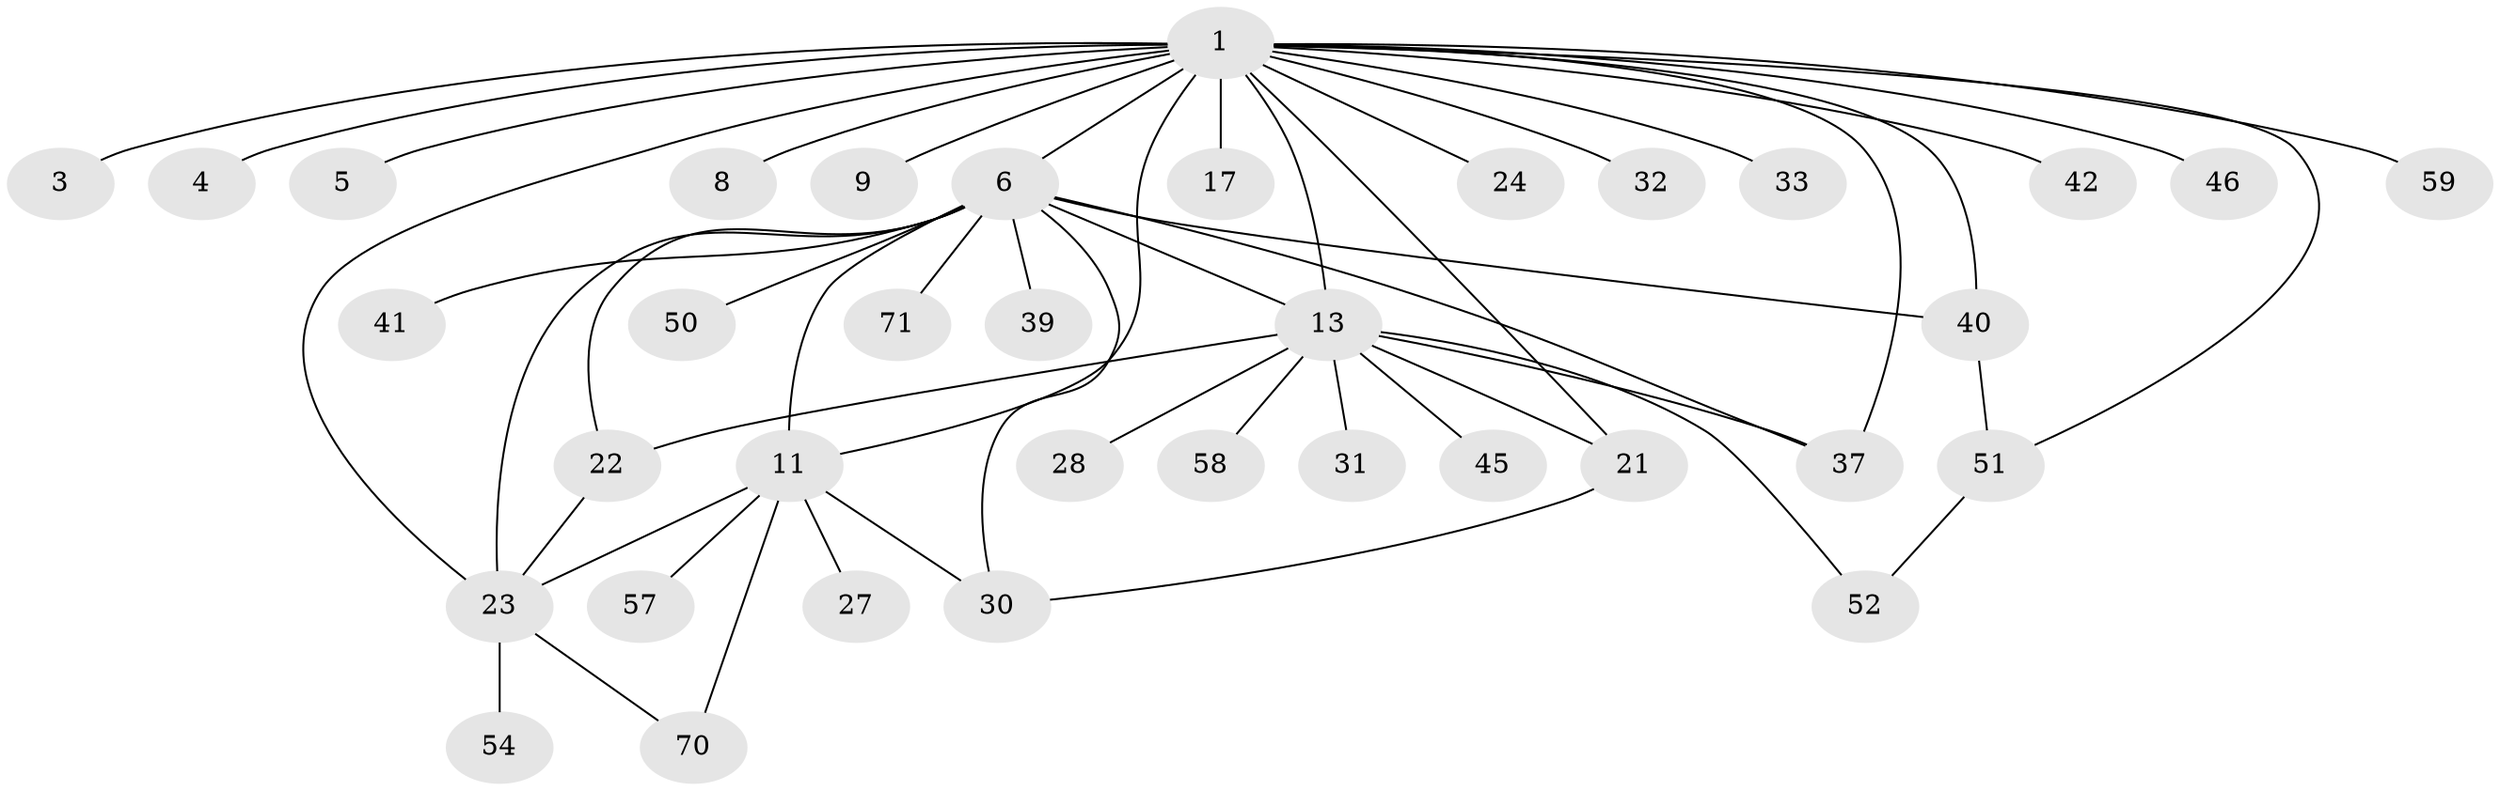// original degree distribution, {1: 0.5068493150684932, 30: 0.0136986301369863, 7: 0.0410958904109589, 8: 0.0273972602739726, 5: 0.0410958904109589, 2: 0.1780821917808219, 9: 0.0136986301369863, 6: 0.0410958904109589, 3: 0.0821917808219178, 4: 0.0547945205479452}
// Generated by graph-tools (version 1.1) at 2025/14/03/09/25 04:14:21]
// undirected, 36 vertices, 50 edges
graph export_dot {
graph [start="1"]
  node [color=gray90,style=filled];
  1 [super="+2"];
  3;
  4;
  5;
  6 [super="+10+7"];
  8;
  9;
  11 [super="+20+26+68"];
  13 [super="+18+34+29+19"];
  17;
  21 [super="+56"];
  22 [super="+38"];
  23 [super="+65+47+64"];
  24;
  27;
  28;
  30 [super="+53"];
  31;
  32;
  33;
  37;
  39 [super="+61"];
  40 [super="+43+49"];
  41;
  42;
  45;
  46;
  50;
  51 [super="+62"];
  52 [super="+67"];
  54;
  57;
  58;
  59;
  70;
  71;
  1 -- 3;
  1 -- 4;
  1 -- 5;
  1 -- 6 [weight=4];
  1 -- 8;
  1 -- 9;
  1 -- 11;
  1 -- 13;
  1 -- 17;
  1 -- 21;
  1 -- 23;
  1 -- 24;
  1 -- 32;
  1 -- 33;
  1 -- 37;
  1 -- 40;
  1 -- 42;
  1 -- 46;
  1 -- 51;
  1 -- 59;
  6 -- 50;
  6 -- 13;
  6 -- 37;
  6 -- 71;
  6 -- 40 [weight=4];
  6 -- 39;
  6 -- 41;
  6 -- 11;
  6 -- 22;
  6 -- 23 [weight=2];
  6 -- 30;
  11 -- 70;
  11 -- 27;
  11 -- 57;
  11 -- 30;
  11 -- 23;
  13 -- 37;
  13 -- 45;
  13 -- 52;
  13 -- 22;
  13 -- 58;
  13 -- 28;
  13 -- 31;
  13 -- 21;
  21 -- 30;
  22 -- 23;
  23 -- 54;
  23 -- 70;
  40 -- 51;
  51 -- 52;
}
